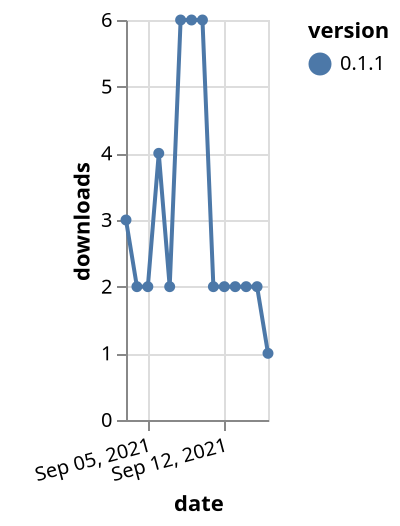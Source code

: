 {"$schema": "https://vega.github.io/schema/vega-lite/v5.json", "description": "A simple bar chart with embedded data.", "data": {"values": [{"date": "2021-09-03", "total": 2931, "delta": 3, "version": "0.1.1"}, {"date": "2021-09-04", "total": 2933, "delta": 2, "version": "0.1.1"}, {"date": "2021-09-05", "total": 2935, "delta": 2, "version": "0.1.1"}, {"date": "2021-09-06", "total": 2939, "delta": 4, "version": "0.1.1"}, {"date": "2021-09-07", "total": 2941, "delta": 2, "version": "0.1.1"}, {"date": "2021-09-08", "total": 2947, "delta": 6, "version": "0.1.1"}, {"date": "2021-09-09", "total": 2953, "delta": 6, "version": "0.1.1"}, {"date": "2021-09-10", "total": 2959, "delta": 6, "version": "0.1.1"}, {"date": "2021-09-11", "total": 2961, "delta": 2, "version": "0.1.1"}, {"date": "2021-09-12", "total": 2963, "delta": 2, "version": "0.1.1"}, {"date": "2021-09-13", "total": 2965, "delta": 2, "version": "0.1.1"}, {"date": "2021-09-14", "total": 2967, "delta": 2, "version": "0.1.1"}, {"date": "2021-09-15", "total": 2969, "delta": 2, "version": "0.1.1"}, {"date": "2021-09-16", "total": 2970, "delta": 1, "version": "0.1.1"}]}, "width": "container", "mark": {"type": "line", "point": {"filled": true}}, "encoding": {"x": {"field": "date", "type": "temporal", "timeUnit": "yearmonthdate", "title": "date", "axis": {"labelAngle": -15}}, "y": {"field": "delta", "type": "quantitative", "title": "downloads"}, "color": {"field": "version", "type": "nominal"}, "tooltip": {"field": "delta"}}}